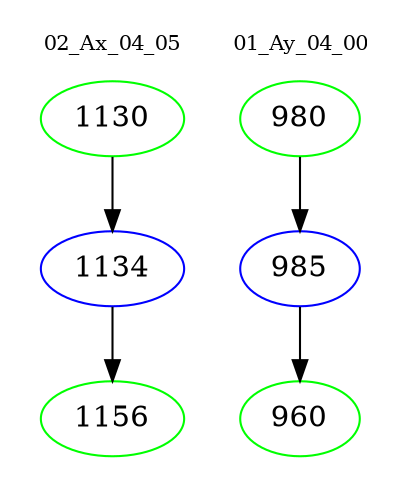 digraph{
subgraph cluster_0 {
color = white
label = "02_Ax_04_05";
fontsize=10;
T0_1130 [label="1130", color="green"]
T0_1130 -> T0_1134 [color="black"]
T0_1134 [label="1134", color="blue"]
T0_1134 -> T0_1156 [color="black"]
T0_1156 [label="1156", color="green"]
}
subgraph cluster_1 {
color = white
label = "01_Ay_04_00";
fontsize=10;
T1_980 [label="980", color="green"]
T1_980 -> T1_985 [color="black"]
T1_985 [label="985", color="blue"]
T1_985 -> T1_960 [color="black"]
T1_960 [label="960", color="green"]
}
}
